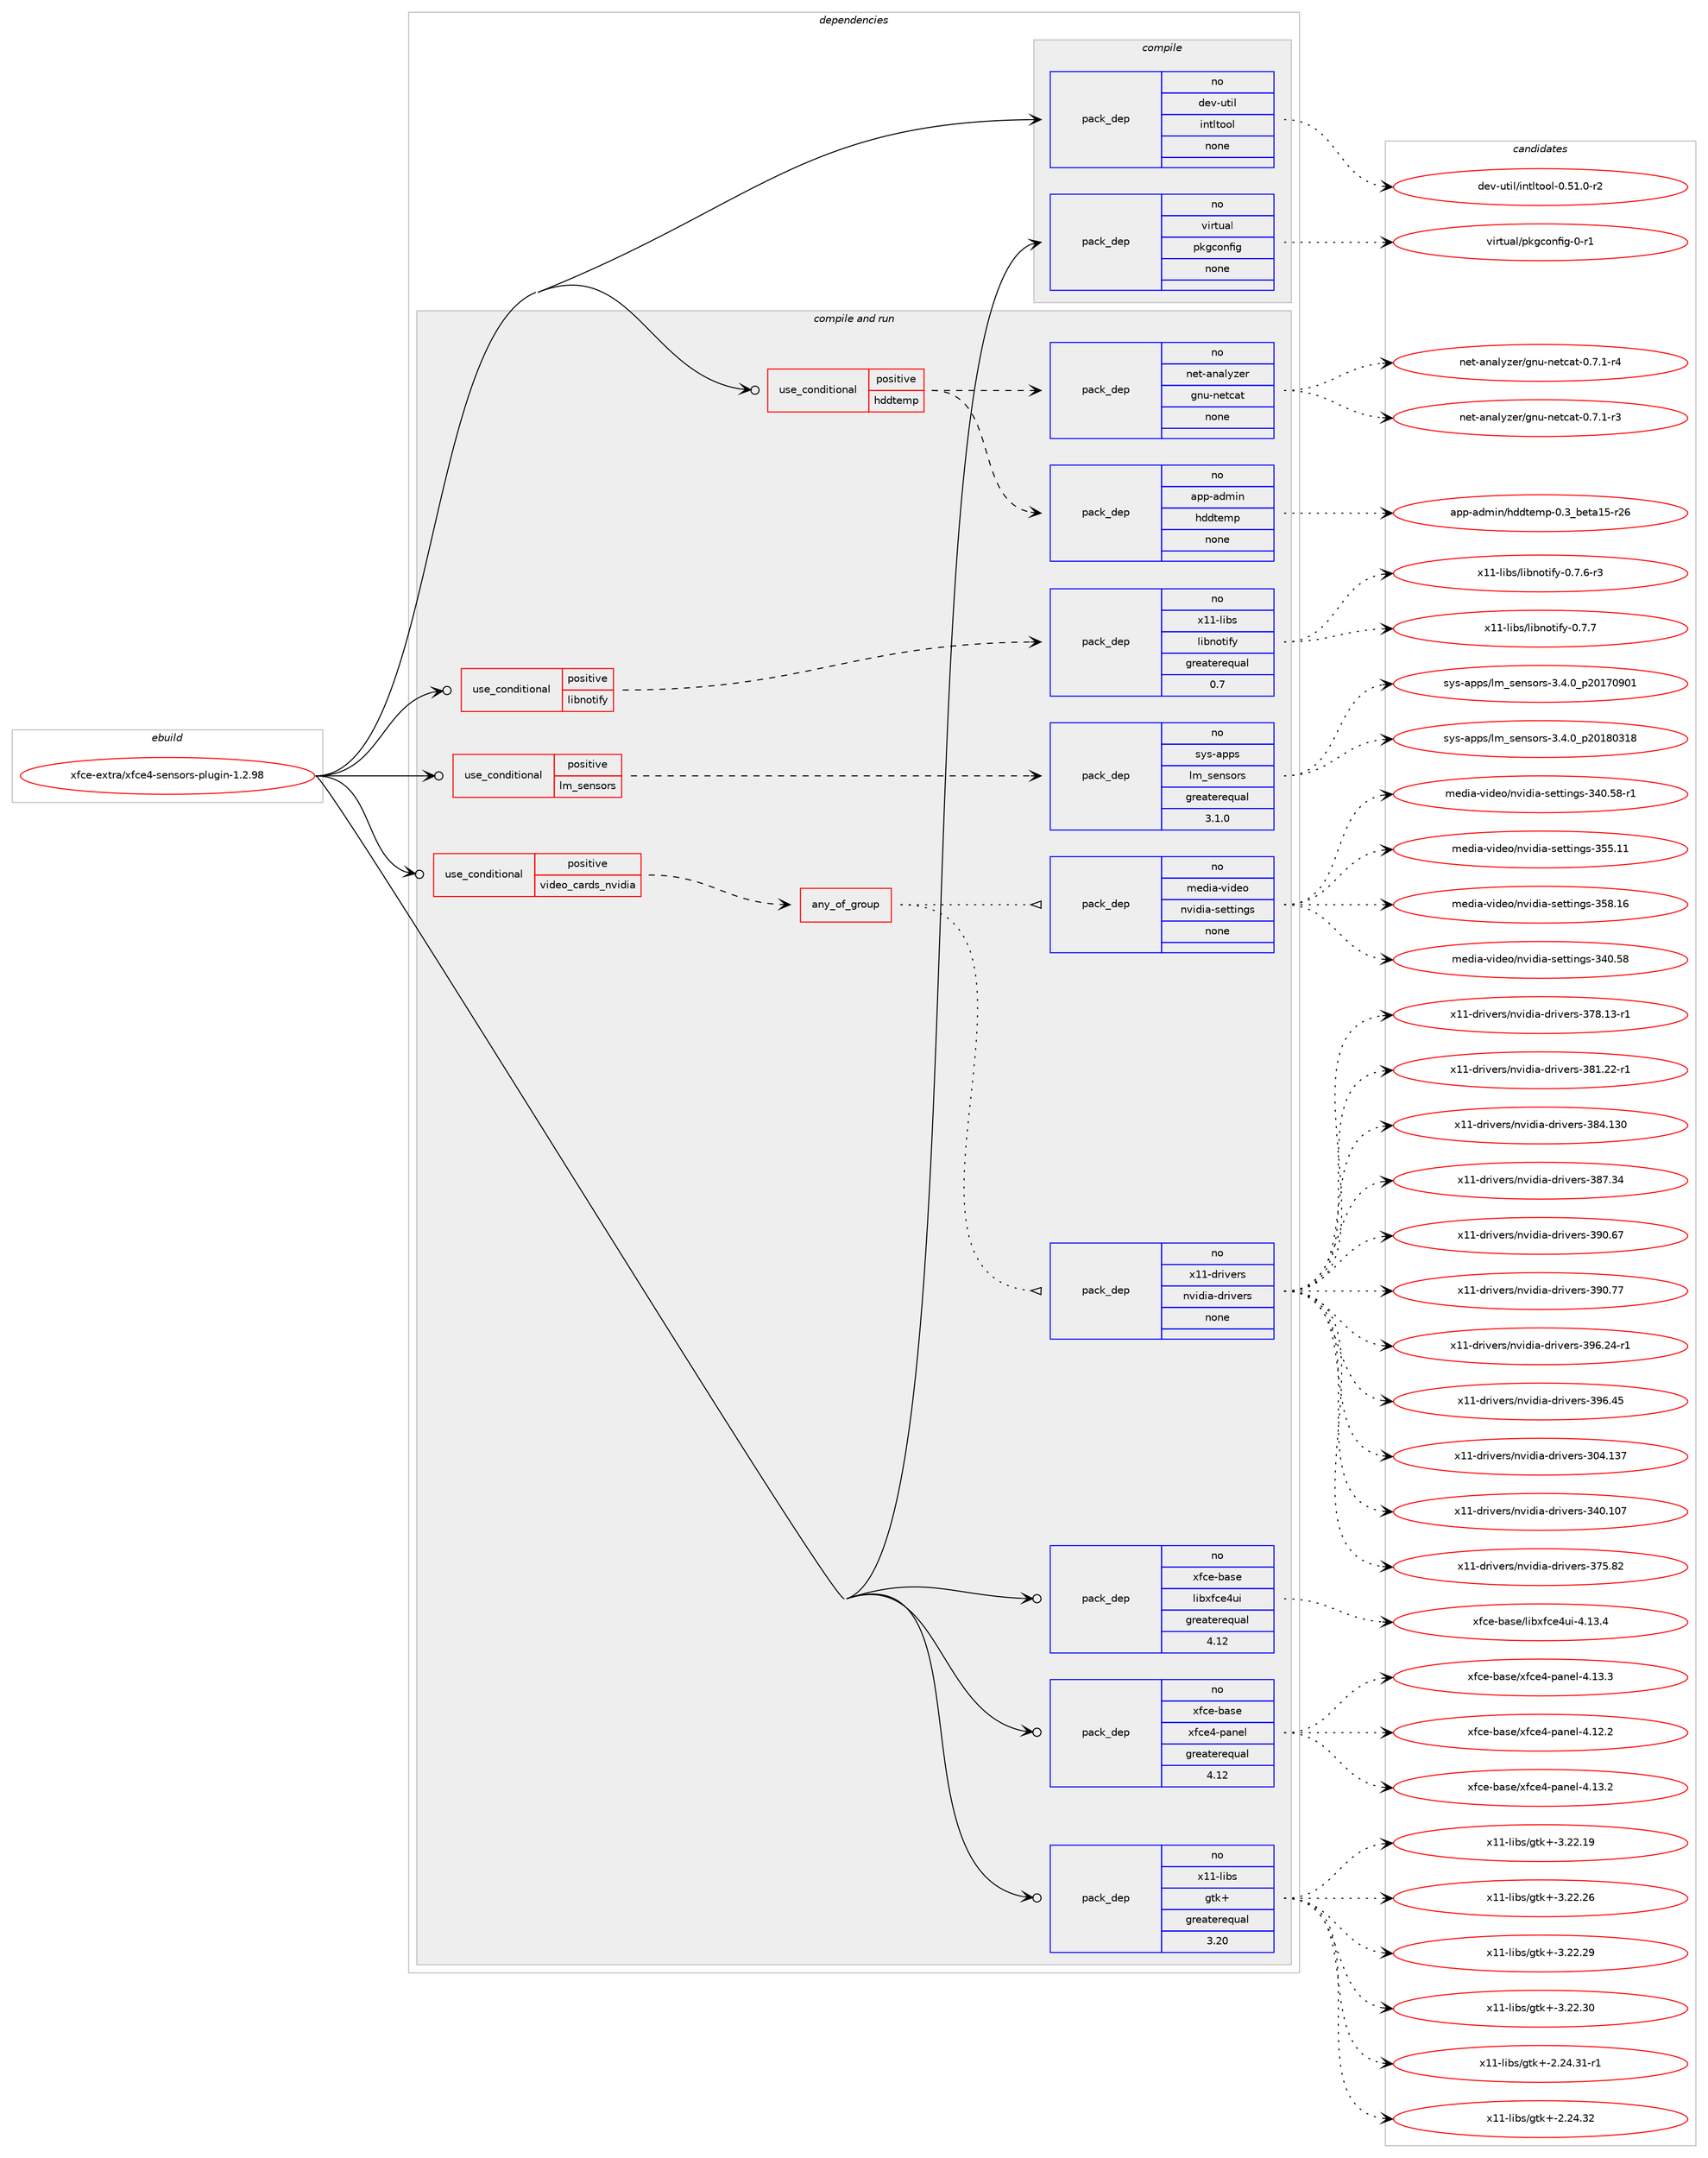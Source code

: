 digraph prolog {

# *************
# Graph options
# *************

newrank=true;
concentrate=true;
compound=true;
graph [rankdir=LR,fontname=Helvetica,fontsize=10,ranksep=1.5];#, ranksep=2.5, nodesep=0.2];
edge  [arrowhead=vee];
node  [fontname=Helvetica,fontsize=10];

# **********
# The ebuild
# **********

subgraph cluster_leftcol {
color=gray;
rank=same;
label=<<i>ebuild</i>>;
id [label="xfce-extra/xfce4-sensors-plugin-1.2.98", color=red, width=4, href="../xfce-extra/xfce4-sensors-plugin-1.2.98.svg"];
}

# ****************
# The dependencies
# ****************

subgraph cluster_midcol {
color=gray;
label=<<i>dependencies</i>>;
subgraph cluster_compile {
fillcolor="#eeeeee";
style=filled;
label=<<i>compile</i>>;
subgraph pack3644 {
dependency4313 [label=<<TABLE BORDER="0" CELLBORDER="1" CELLSPACING="0" CELLPADDING="4" WIDTH="220"><TR><TD ROWSPAN="6" CELLPADDING="30">pack_dep</TD></TR><TR><TD WIDTH="110">no</TD></TR><TR><TD>dev-util</TD></TR><TR><TD>intltool</TD></TR><TR><TD>none</TD></TR><TR><TD></TD></TR></TABLE>>, shape=none, color=blue];
}
id:e -> dependency4313:w [weight=20,style="solid",arrowhead="vee"];
subgraph pack3645 {
dependency4314 [label=<<TABLE BORDER="0" CELLBORDER="1" CELLSPACING="0" CELLPADDING="4" WIDTH="220"><TR><TD ROWSPAN="6" CELLPADDING="30">pack_dep</TD></TR><TR><TD WIDTH="110">no</TD></TR><TR><TD>virtual</TD></TR><TR><TD>pkgconfig</TD></TR><TR><TD>none</TD></TR><TR><TD></TD></TR></TABLE>>, shape=none, color=blue];
}
id:e -> dependency4314:w [weight=20,style="solid",arrowhead="vee"];
}
subgraph cluster_compileandrun {
fillcolor="#eeeeee";
style=filled;
label=<<i>compile and run</i>>;
subgraph cond509 {
dependency4315 [label=<<TABLE BORDER="0" CELLBORDER="1" CELLSPACING="0" CELLPADDING="4"><TR><TD ROWSPAN="3" CELLPADDING="10">use_conditional</TD></TR><TR><TD>positive</TD></TR><TR><TD>hddtemp</TD></TR></TABLE>>, shape=none, color=red];
subgraph pack3646 {
dependency4316 [label=<<TABLE BORDER="0" CELLBORDER="1" CELLSPACING="0" CELLPADDING="4" WIDTH="220"><TR><TD ROWSPAN="6" CELLPADDING="30">pack_dep</TD></TR><TR><TD WIDTH="110">no</TD></TR><TR><TD>app-admin</TD></TR><TR><TD>hddtemp</TD></TR><TR><TD>none</TD></TR><TR><TD></TD></TR></TABLE>>, shape=none, color=blue];
}
dependency4315:e -> dependency4316:w [weight=20,style="dashed",arrowhead="vee"];
subgraph pack3647 {
dependency4317 [label=<<TABLE BORDER="0" CELLBORDER="1" CELLSPACING="0" CELLPADDING="4" WIDTH="220"><TR><TD ROWSPAN="6" CELLPADDING="30">pack_dep</TD></TR><TR><TD WIDTH="110">no</TD></TR><TR><TD>net-analyzer</TD></TR><TR><TD>gnu-netcat</TD></TR><TR><TD>none</TD></TR><TR><TD></TD></TR></TABLE>>, shape=none, color=blue];
}
dependency4315:e -> dependency4317:w [weight=20,style="dashed",arrowhead="vee"];
}
id:e -> dependency4315:w [weight=20,style="solid",arrowhead="odotvee"];
subgraph cond510 {
dependency4318 [label=<<TABLE BORDER="0" CELLBORDER="1" CELLSPACING="0" CELLPADDING="4"><TR><TD ROWSPAN="3" CELLPADDING="10">use_conditional</TD></TR><TR><TD>positive</TD></TR><TR><TD>libnotify</TD></TR></TABLE>>, shape=none, color=red];
subgraph pack3648 {
dependency4319 [label=<<TABLE BORDER="0" CELLBORDER="1" CELLSPACING="0" CELLPADDING="4" WIDTH="220"><TR><TD ROWSPAN="6" CELLPADDING="30">pack_dep</TD></TR><TR><TD WIDTH="110">no</TD></TR><TR><TD>x11-libs</TD></TR><TR><TD>libnotify</TD></TR><TR><TD>greaterequal</TD></TR><TR><TD>0.7</TD></TR></TABLE>>, shape=none, color=blue];
}
dependency4318:e -> dependency4319:w [weight=20,style="dashed",arrowhead="vee"];
}
id:e -> dependency4318:w [weight=20,style="solid",arrowhead="odotvee"];
subgraph cond511 {
dependency4320 [label=<<TABLE BORDER="0" CELLBORDER="1" CELLSPACING="0" CELLPADDING="4"><TR><TD ROWSPAN="3" CELLPADDING="10">use_conditional</TD></TR><TR><TD>positive</TD></TR><TR><TD>lm_sensors</TD></TR></TABLE>>, shape=none, color=red];
subgraph pack3649 {
dependency4321 [label=<<TABLE BORDER="0" CELLBORDER="1" CELLSPACING="0" CELLPADDING="4" WIDTH="220"><TR><TD ROWSPAN="6" CELLPADDING="30">pack_dep</TD></TR><TR><TD WIDTH="110">no</TD></TR><TR><TD>sys-apps</TD></TR><TR><TD>lm_sensors</TD></TR><TR><TD>greaterequal</TD></TR><TR><TD>3.1.0</TD></TR></TABLE>>, shape=none, color=blue];
}
dependency4320:e -> dependency4321:w [weight=20,style="dashed",arrowhead="vee"];
}
id:e -> dependency4320:w [weight=20,style="solid",arrowhead="odotvee"];
subgraph cond512 {
dependency4322 [label=<<TABLE BORDER="0" CELLBORDER="1" CELLSPACING="0" CELLPADDING="4"><TR><TD ROWSPAN="3" CELLPADDING="10">use_conditional</TD></TR><TR><TD>positive</TD></TR><TR><TD>video_cards_nvidia</TD></TR></TABLE>>, shape=none, color=red];
subgraph any162 {
dependency4323 [label=<<TABLE BORDER="0" CELLBORDER="1" CELLSPACING="0" CELLPADDING="4"><TR><TD CELLPADDING="10">any_of_group</TD></TR></TABLE>>, shape=none, color=red];subgraph pack3650 {
dependency4324 [label=<<TABLE BORDER="0" CELLBORDER="1" CELLSPACING="0" CELLPADDING="4" WIDTH="220"><TR><TD ROWSPAN="6" CELLPADDING="30">pack_dep</TD></TR><TR><TD WIDTH="110">no</TD></TR><TR><TD>x11-drivers</TD></TR><TR><TD>nvidia-drivers</TD></TR><TR><TD>none</TD></TR><TR><TD></TD></TR></TABLE>>, shape=none, color=blue];
}
dependency4323:e -> dependency4324:w [weight=20,style="dotted",arrowhead="oinv"];
subgraph pack3651 {
dependency4325 [label=<<TABLE BORDER="0" CELLBORDER="1" CELLSPACING="0" CELLPADDING="4" WIDTH="220"><TR><TD ROWSPAN="6" CELLPADDING="30">pack_dep</TD></TR><TR><TD WIDTH="110">no</TD></TR><TR><TD>media-video</TD></TR><TR><TD>nvidia-settings</TD></TR><TR><TD>none</TD></TR><TR><TD></TD></TR></TABLE>>, shape=none, color=blue];
}
dependency4323:e -> dependency4325:w [weight=20,style="dotted",arrowhead="oinv"];
}
dependency4322:e -> dependency4323:w [weight=20,style="dashed",arrowhead="vee"];
}
id:e -> dependency4322:w [weight=20,style="solid",arrowhead="odotvee"];
subgraph pack3652 {
dependency4326 [label=<<TABLE BORDER="0" CELLBORDER="1" CELLSPACING="0" CELLPADDING="4" WIDTH="220"><TR><TD ROWSPAN="6" CELLPADDING="30">pack_dep</TD></TR><TR><TD WIDTH="110">no</TD></TR><TR><TD>x11-libs</TD></TR><TR><TD>gtk+</TD></TR><TR><TD>greaterequal</TD></TR><TR><TD>3.20</TD></TR></TABLE>>, shape=none, color=blue];
}
id:e -> dependency4326:w [weight=20,style="solid",arrowhead="odotvee"];
subgraph pack3653 {
dependency4327 [label=<<TABLE BORDER="0" CELLBORDER="1" CELLSPACING="0" CELLPADDING="4" WIDTH="220"><TR><TD ROWSPAN="6" CELLPADDING="30">pack_dep</TD></TR><TR><TD WIDTH="110">no</TD></TR><TR><TD>xfce-base</TD></TR><TR><TD>libxfce4ui</TD></TR><TR><TD>greaterequal</TD></TR><TR><TD>4.12</TD></TR></TABLE>>, shape=none, color=blue];
}
id:e -> dependency4327:w [weight=20,style="solid",arrowhead="odotvee"];
subgraph pack3654 {
dependency4328 [label=<<TABLE BORDER="0" CELLBORDER="1" CELLSPACING="0" CELLPADDING="4" WIDTH="220"><TR><TD ROWSPAN="6" CELLPADDING="30">pack_dep</TD></TR><TR><TD WIDTH="110">no</TD></TR><TR><TD>xfce-base</TD></TR><TR><TD>xfce4-panel</TD></TR><TR><TD>greaterequal</TD></TR><TR><TD>4.12</TD></TR></TABLE>>, shape=none, color=blue];
}
id:e -> dependency4328:w [weight=20,style="solid",arrowhead="odotvee"];
}
subgraph cluster_run {
fillcolor="#eeeeee";
style=filled;
label=<<i>run</i>>;
}
}

# **************
# The candidates
# **************

subgraph cluster_choices {
rank=same;
color=gray;
label=<<i>candidates</i>>;

subgraph choice3644 {
color=black;
nodesep=1;
choice1001011184511711610510847105110116108116111111108454846534946484511450 [label="dev-util/intltool-0.51.0-r2", color=red, width=4,href="../dev-util/intltool-0.51.0-r2.svg"];
dependency4313:e -> choice1001011184511711610510847105110116108116111111108454846534946484511450:w [style=dotted,weight="100"];
}
subgraph choice3645 {
color=black;
nodesep=1;
choice11810511411611797108471121071039911111010210510345484511449 [label="virtual/pkgconfig-0-r1", color=red, width=4,href="../virtual/pkgconfig-0-r1.svg"];
dependency4314:e -> choice11810511411611797108471121071039911111010210510345484511449:w [style=dotted,weight="100"];
}
subgraph choice3646 {
color=black;
nodesep=1;
choice97112112459710010910511047104100100116101109112454846519598101116974953451145054 [label="app-admin/hddtemp-0.3_beta15-r26", color=red, width=4,href="../app-admin/hddtemp-0.3_beta15-r26.svg"];
dependency4316:e -> choice97112112459710010910511047104100100116101109112454846519598101116974953451145054:w [style=dotted,weight="100"];
}
subgraph choice3647 {
color=black;
nodesep=1;
choice110101116459711097108121122101114471031101174511010111699971164548465546494511451 [label="net-analyzer/gnu-netcat-0.7.1-r3", color=red, width=4,href="../net-analyzer/gnu-netcat-0.7.1-r3.svg"];
choice110101116459711097108121122101114471031101174511010111699971164548465546494511452 [label="net-analyzer/gnu-netcat-0.7.1-r4", color=red, width=4,href="../net-analyzer/gnu-netcat-0.7.1-r4.svg"];
dependency4317:e -> choice110101116459711097108121122101114471031101174511010111699971164548465546494511451:w [style=dotted,weight="100"];
dependency4317:e -> choice110101116459711097108121122101114471031101174511010111699971164548465546494511452:w [style=dotted,weight="100"];
}
subgraph choice3648 {
color=black;
nodesep=1;
choice1204949451081059811547108105981101111161051021214548465546544511451 [label="x11-libs/libnotify-0.7.6-r3", color=red, width=4,href="../x11-libs/libnotify-0.7.6-r3.svg"];
choice120494945108105981154710810598110111116105102121454846554655 [label="x11-libs/libnotify-0.7.7", color=red, width=4,href="../x11-libs/libnotify-0.7.7.svg"];
dependency4319:e -> choice1204949451081059811547108105981101111161051021214548465546544511451:w [style=dotted,weight="100"];
dependency4319:e -> choice120494945108105981154710810598110111116105102121454846554655:w [style=dotted,weight="100"];
}
subgraph choice3649 {
color=black;
nodesep=1;
choice11512111545971121121154710810995115101110115111114115455146524648951125048495548574849 [label="sys-apps/lm_sensors-3.4.0_p20170901", color=red, width=4,href="../sys-apps/lm_sensors-3.4.0_p20170901.svg"];
choice11512111545971121121154710810995115101110115111114115455146524648951125048495648514956 [label="sys-apps/lm_sensors-3.4.0_p20180318", color=red, width=4,href="../sys-apps/lm_sensors-3.4.0_p20180318.svg"];
dependency4321:e -> choice11512111545971121121154710810995115101110115111114115455146524648951125048495548574849:w [style=dotted,weight="100"];
dependency4321:e -> choice11512111545971121121154710810995115101110115111114115455146524648951125048495648514956:w [style=dotted,weight="100"];
}
subgraph choice3650 {
color=black;
nodesep=1;
choice1204949451001141051181011141154711011810510010597451001141051181011141154551485246495155 [label="x11-drivers/nvidia-drivers-304.137", color=red, width=4,href="../x11-drivers/nvidia-drivers-304.137.svg"];
choice1204949451001141051181011141154711011810510010597451001141051181011141154551524846494855 [label="x11-drivers/nvidia-drivers-340.107", color=red, width=4,href="../x11-drivers/nvidia-drivers-340.107.svg"];
choice12049494510011410511810111411547110118105100105974510011410511810111411545515553465650 [label="x11-drivers/nvidia-drivers-375.82", color=red, width=4,href="../x11-drivers/nvidia-drivers-375.82.svg"];
choice120494945100114105118101114115471101181051001059745100114105118101114115455155564649514511449 [label="x11-drivers/nvidia-drivers-378.13-r1", color=red, width=4,href="../x11-drivers/nvidia-drivers-378.13-r1.svg"];
choice120494945100114105118101114115471101181051001059745100114105118101114115455156494650504511449 [label="x11-drivers/nvidia-drivers-381.22-r1", color=red, width=4,href="../x11-drivers/nvidia-drivers-381.22-r1.svg"];
choice1204949451001141051181011141154711011810510010597451001141051181011141154551565246495148 [label="x11-drivers/nvidia-drivers-384.130", color=red, width=4,href="../x11-drivers/nvidia-drivers-384.130.svg"];
choice12049494510011410511810111411547110118105100105974510011410511810111411545515655465152 [label="x11-drivers/nvidia-drivers-387.34", color=red, width=4,href="../x11-drivers/nvidia-drivers-387.34.svg"];
choice12049494510011410511810111411547110118105100105974510011410511810111411545515748465455 [label="x11-drivers/nvidia-drivers-390.67", color=red, width=4,href="../x11-drivers/nvidia-drivers-390.67.svg"];
choice12049494510011410511810111411547110118105100105974510011410511810111411545515748465555 [label="x11-drivers/nvidia-drivers-390.77", color=red, width=4,href="../x11-drivers/nvidia-drivers-390.77.svg"];
choice120494945100114105118101114115471101181051001059745100114105118101114115455157544650524511449 [label="x11-drivers/nvidia-drivers-396.24-r1", color=red, width=4,href="../x11-drivers/nvidia-drivers-396.24-r1.svg"];
choice12049494510011410511810111411547110118105100105974510011410511810111411545515754465253 [label="x11-drivers/nvidia-drivers-396.45", color=red, width=4,href="../x11-drivers/nvidia-drivers-396.45.svg"];
dependency4324:e -> choice1204949451001141051181011141154711011810510010597451001141051181011141154551485246495155:w [style=dotted,weight="100"];
dependency4324:e -> choice1204949451001141051181011141154711011810510010597451001141051181011141154551524846494855:w [style=dotted,weight="100"];
dependency4324:e -> choice12049494510011410511810111411547110118105100105974510011410511810111411545515553465650:w [style=dotted,weight="100"];
dependency4324:e -> choice120494945100114105118101114115471101181051001059745100114105118101114115455155564649514511449:w [style=dotted,weight="100"];
dependency4324:e -> choice120494945100114105118101114115471101181051001059745100114105118101114115455156494650504511449:w [style=dotted,weight="100"];
dependency4324:e -> choice1204949451001141051181011141154711011810510010597451001141051181011141154551565246495148:w [style=dotted,weight="100"];
dependency4324:e -> choice12049494510011410511810111411547110118105100105974510011410511810111411545515655465152:w [style=dotted,weight="100"];
dependency4324:e -> choice12049494510011410511810111411547110118105100105974510011410511810111411545515748465455:w [style=dotted,weight="100"];
dependency4324:e -> choice12049494510011410511810111411547110118105100105974510011410511810111411545515748465555:w [style=dotted,weight="100"];
dependency4324:e -> choice120494945100114105118101114115471101181051001059745100114105118101114115455157544650524511449:w [style=dotted,weight="100"];
dependency4324:e -> choice12049494510011410511810111411547110118105100105974510011410511810111411545515754465253:w [style=dotted,weight="100"];
}
subgraph choice3651 {
color=black;
nodesep=1;
choice109101100105974511810510010111147110118105100105974511510111611610511010311545515248465356 [label="media-video/nvidia-settings-340.58", color=red, width=4,href="../media-video/nvidia-settings-340.58.svg"];
choice1091011001059745118105100101111471101181051001059745115101116116105110103115455152484653564511449 [label="media-video/nvidia-settings-340.58-r1", color=red, width=4,href="../media-video/nvidia-settings-340.58-r1.svg"];
choice109101100105974511810510010111147110118105100105974511510111611610511010311545515353464949 [label="media-video/nvidia-settings-355.11", color=red, width=4,href="../media-video/nvidia-settings-355.11.svg"];
choice109101100105974511810510010111147110118105100105974511510111611610511010311545515356464954 [label="media-video/nvidia-settings-358.16", color=red, width=4,href="../media-video/nvidia-settings-358.16.svg"];
dependency4325:e -> choice109101100105974511810510010111147110118105100105974511510111611610511010311545515248465356:w [style=dotted,weight="100"];
dependency4325:e -> choice1091011001059745118105100101111471101181051001059745115101116116105110103115455152484653564511449:w [style=dotted,weight="100"];
dependency4325:e -> choice109101100105974511810510010111147110118105100105974511510111611610511010311545515353464949:w [style=dotted,weight="100"];
dependency4325:e -> choice109101100105974511810510010111147110118105100105974511510111611610511010311545515356464954:w [style=dotted,weight="100"];
}
subgraph choice3652 {
color=black;
nodesep=1;
choice12049494510810598115471031161074345504650524651494511449 [label="x11-libs/gtk+-2.24.31-r1", color=red, width=4,href="../x11-libs/gtk+-2.24.31-r1.svg"];
choice1204949451081059811547103116107434550465052465150 [label="x11-libs/gtk+-2.24.32", color=red, width=4,href="../x11-libs/gtk+-2.24.32.svg"];
choice1204949451081059811547103116107434551465050464957 [label="x11-libs/gtk+-3.22.19", color=red, width=4,href="../x11-libs/gtk+-3.22.19.svg"];
choice1204949451081059811547103116107434551465050465054 [label="x11-libs/gtk+-3.22.26", color=red, width=4,href="../x11-libs/gtk+-3.22.26.svg"];
choice1204949451081059811547103116107434551465050465057 [label="x11-libs/gtk+-3.22.29", color=red, width=4,href="../x11-libs/gtk+-3.22.29.svg"];
choice1204949451081059811547103116107434551465050465148 [label="x11-libs/gtk+-3.22.30", color=red, width=4,href="../x11-libs/gtk+-3.22.30.svg"];
dependency4326:e -> choice12049494510810598115471031161074345504650524651494511449:w [style=dotted,weight="100"];
dependency4326:e -> choice1204949451081059811547103116107434550465052465150:w [style=dotted,weight="100"];
dependency4326:e -> choice1204949451081059811547103116107434551465050464957:w [style=dotted,weight="100"];
dependency4326:e -> choice1204949451081059811547103116107434551465050465054:w [style=dotted,weight="100"];
dependency4326:e -> choice1204949451081059811547103116107434551465050465057:w [style=dotted,weight="100"];
dependency4326:e -> choice1204949451081059811547103116107434551465050465148:w [style=dotted,weight="100"];
}
subgraph choice3653 {
color=black;
nodesep=1;
choice120102991014598971151014710810598120102991015211710545524649514652 [label="xfce-base/libxfce4ui-4.13.4", color=red, width=4,href="../xfce-base/libxfce4ui-4.13.4.svg"];
dependency4327:e -> choice120102991014598971151014710810598120102991015211710545524649514652:w [style=dotted,weight="100"];
}
subgraph choice3654 {
color=black;
nodesep=1;
choice12010299101459897115101471201029910152451129711010110845524649504650 [label="xfce-base/xfce4-panel-4.12.2", color=red, width=4,href="../xfce-base/xfce4-panel-4.12.2.svg"];
choice12010299101459897115101471201029910152451129711010110845524649514650 [label="xfce-base/xfce4-panel-4.13.2", color=red, width=4,href="../xfce-base/xfce4-panel-4.13.2.svg"];
choice12010299101459897115101471201029910152451129711010110845524649514651 [label="xfce-base/xfce4-panel-4.13.3", color=red, width=4,href="../xfce-base/xfce4-panel-4.13.3.svg"];
dependency4328:e -> choice12010299101459897115101471201029910152451129711010110845524649504650:w [style=dotted,weight="100"];
dependency4328:e -> choice12010299101459897115101471201029910152451129711010110845524649514650:w [style=dotted,weight="100"];
dependency4328:e -> choice12010299101459897115101471201029910152451129711010110845524649514651:w [style=dotted,weight="100"];
}
}

}
